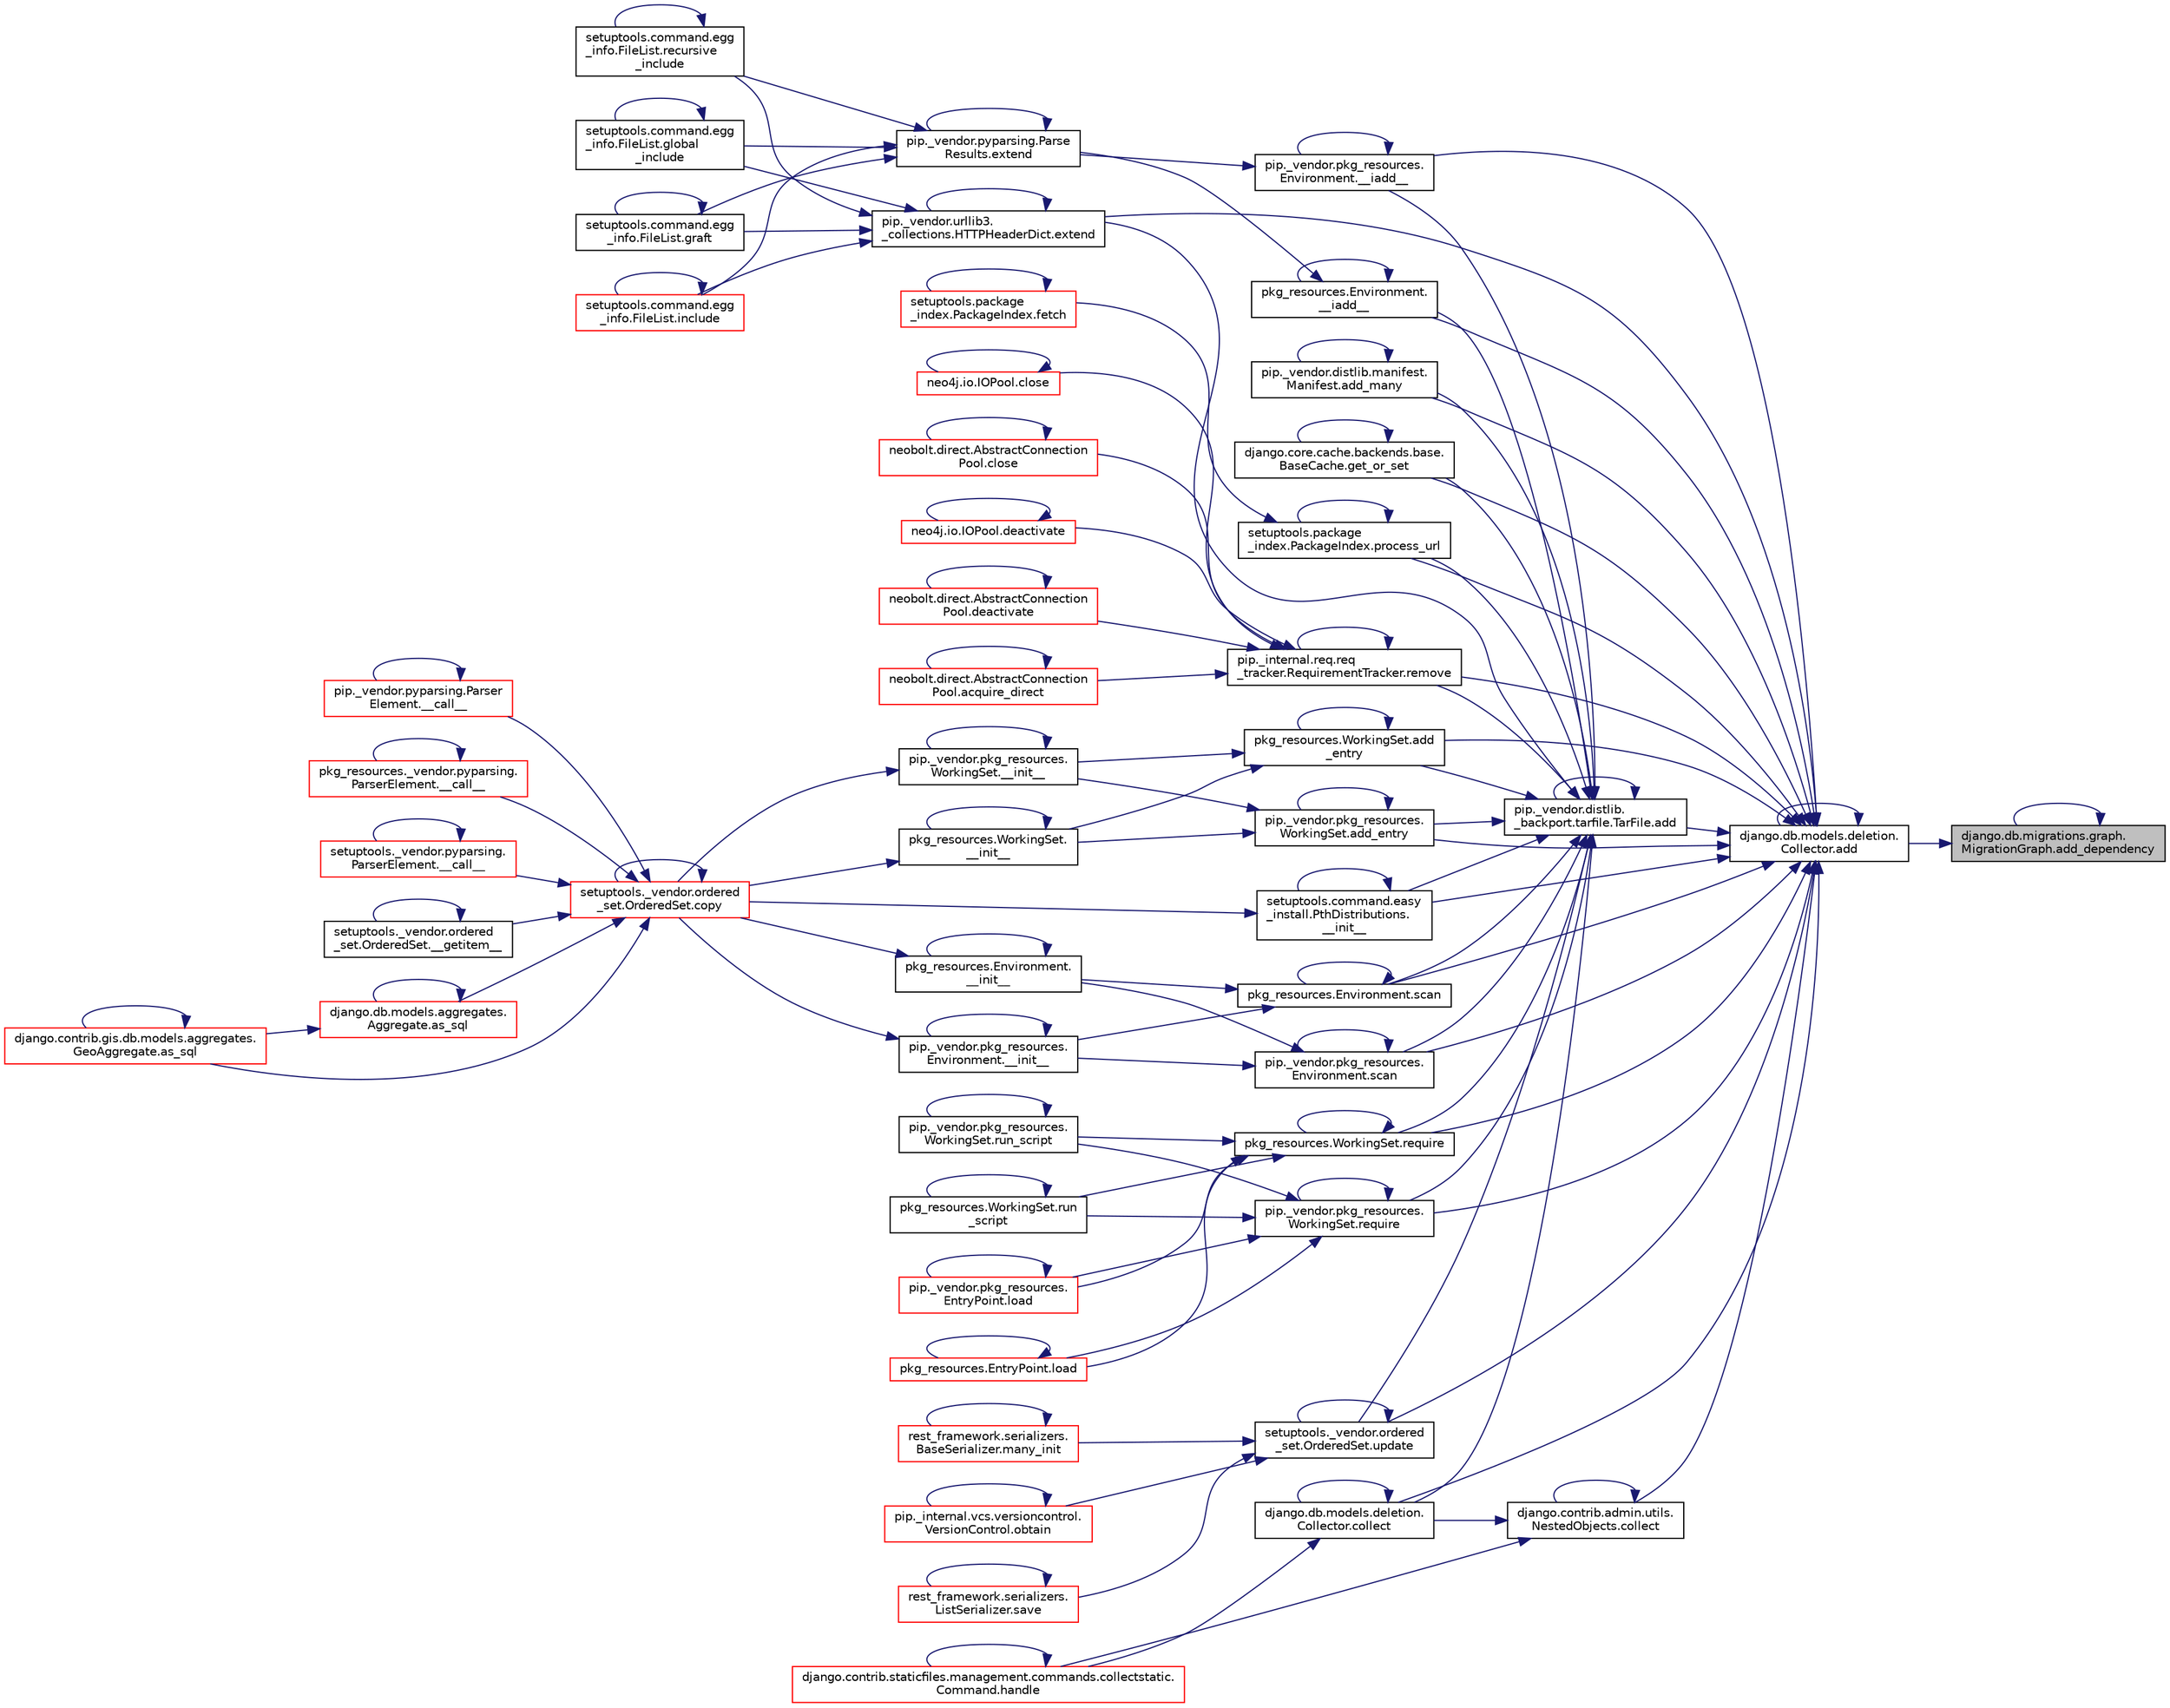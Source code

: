 digraph "django.db.migrations.graph.MigrationGraph.add_dependency"
{
 // LATEX_PDF_SIZE
  edge [fontname="Helvetica",fontsize="10",labelfontname="Helvetica",labelfontsize="10"];
  node [fontname="Helvetica",fontsize="10",shape=record];
  rankdir="RL";
  Node1 [label="django.db.migrations.graph.\lMigrationGraph.add_dependency",height=0.2,width=0.4,color="black", fillcolor="grey75", style="filled", fontcolor="black",tooltip=" "];
  Node1 -> Node2 [dir="back",color="midnightblue",fontsize="10",style="solid",fontname="Helvetica"];
  Node2 [label="django.db.models.deletion.\lCollector.add",height=0.2,width=0.4,color="black", fillcolor="white", style="filled",URL="$d8/dc4/classdjango_1_1db_1_1models_1_1deletion_1_1_collector.html#a2e66eee1ed9ec529113eef52ba355012",tooltip=" "];
  Node2 -> Node3 [dir="back",color="midnightblue",fontsize="10",style="solid",fontname="Helvetica"];
  Node3 [label="pip._vendor.pkg_resources.\lEnvironment.__iadd__",height=0.2,width=0.4,color="black", fillcolor="white", style="filled",URL="$de/d79/classpip_1_1__vendor_1_1pkg__resources_1_1_environment.html#ad026f479ac7031c92cf7cec14cef654f",tooltip=" "];
  Node3 -> Node3 [dir="back",color="midnightblue",fontsize="10",style="solid",fontname="Helvetica"];
  Node3 -> Node4 [dir="back",color="midnightblue",fontsize="10",style="solid",fontname="Helvetica"];
  Node4 [label="pip._vendor.pyparsing.Parse\lResults.extend",height=0.2,width=0.4,color="black", fillcolor="white", style="filled",URL="$d3/d5b/classpip_1_1__vendor_1_1pyparsing_1_1_parse_results.html#acd6c647ae66379e661f5c348d714e0e9",tooltip=" "];
  Node4 -> Node4 [dir="back",color="midnightblue",fontsize="10",style="solid",fontname="Helvetica"];
  Node4 -> Node5 [dir="back",color="midnightblue",fontsize="10",style="solid",fontname="Helvetica"];
  Node5 [label="setuptools.command.egg\l_info.FileList.global\l_include",height=0.2,width=0.4,color="black", fillcolor="white", style="filled",URL="$d1/df1/classsetuptools_1_1command_1_1egg__info_1_1_file_list.html#a37479fbd5d06a6abedea2c8914754735",tooltip=" "];
  Node5 -> Node5 [dir="back",color="midnightblue",fontsize="10",style="solid",fontname="Helvetica"];
  Node4 -> Node6 [dir="back",color="midnightblue",fontsize="10",style="solid",fontname="Helvetica"];
  Node6 [label="setuptools.command.egg\l_info.FileList.graft",height=0.2,width=0.4,color="black", fillcolor="white", style="filled",URL="$d1/df1/classsetuptools_1_1command_1_1egg__info_1_1_file_list.html#a3a7407577c491ca328677532b0a67264",tooltip=" "];
  Node6 -> Node6 [dir="back",color="midnightblue",fontsize="10",style="solid",fontname="Helvetica"];
  Node4 -> Node7 [dir="back",color="midnightblue",fontsize="10",style="solid",fontname="Helvetica"];
  Node7 [label="setuptools.command.egg\l_info.FileList.include",height=0.2,width=0.4,color="red", fillcolor="white", style="filled",URL="$d1/df1/classsetuptools_1_1command_1_1egg__info_1_1_file_list.html#ae1210c8390f0b9722db42fb320e1eb05",tooltip=" "];
  Node7 -> Node7 [dir="back",color="midnightblue",fontsize="10",style="solid",fontname="Helvetica"];
  Node4 -> Node9 [dir="back",color="midnightblue",fontsize="10",style="solid",fontname="Helvetica"];
  Node9 [label="setuptools.command.egg\l_info.FileList.recursive\l_include",height=0.2,width=0.4,color="black", fillcolor="white", style="filled",URL="$d1/df1/classsetuptools_1_1command_1_1egg__info_1_1_file_list.html#a287e9bf1901bbc7fe07e6018227e8493",tooltip=" "];
  Node9 -> Node9 [dir="back",color="midnightblue",fontsize="10",style="solid",fontname="Helvetica"];
  Node2 -> Node10 [dir="back",color="midnightblue",fontsize="10",style="solid",fontname="Helvetica"];
  Node10 [label="pkg_resources.Environment.\l__iadd__",height=0.2,width=0.4,color="black", fillcolor="white", style="filled",URL="$dd/d81/classpkg__resources_1_1_environment.html#ac8fc54442fe5e9c647b57320e7ccf78a",tooltip=" "];
  Node10 -> Node10 [dir="back",color="midnightblue",fontsize="10",style="solid",fontname="Helvetica"];
  Node10 -> Node4 [dir="back",color="midnightblue",fontsize="10",style="solid",fontname="Helvetica"];
  Node2 -> Node11 [dir="back",color="midnightblue",fontsize="10",style="solid",fontname="Helvetica"];
  Node11 [label="setuptools.command.easy\l_install.PthDistributions.\l__init__",height=0.2,width=0.4,color="black", fillcolor="white", style="filled",URL="$d2/d49/classsetuptools_1_1command_1_1easy__install_1_1_pth_distributions.html#a1ca1a1ca566543e0e54d7ae015a16dc5",tooltip=" "];
  Node11 -> Node11 [dir="back",color="midnightblue",fontsize="10",style="solid",fontname="Helvetica"];
  Node11 -> Node12 [dir="back",color="midnightblue",fontsize="10",style="solid",fontname="Helvetica"];
  Node12 [label="setuptools._vendor.ordered\l_set.OrderedSet.copy",height=0.2,width=0.4,color="red", fillcolor="white", style="filled",URL="$d0/d40/classsetuptools_1_1__vendor_1_1ordered__set_1_1_ordered_set.html#a84224c403039b9dac5d2794d85073053",tooltip=" "];
  Node12 -> Node13 [dir="back",color="midnightblue",fontsize="10",style="solid",fontname="Helvetica"];
  Node13 [label="pip._vendor.pyparsing.Parser\lElement.__call__",height=0.2,width=0.4,color="red", fillcolor="white", style="filled",URL="$df/d7f/classpip_1_1__vendor_1_1pyparsing_1_1_parser_element.html#ae345dfb10ea6a1e9c77120e86129ab16",tooltip=" "];
  Node13 -> Node13 [dir="back",color="midnightblue",fontsize="10",style="solid",fontname="Helvetica"];
  Node12 -> Node16 [dir="back",color="midnightblue",fontsize="10",style="solid",fontname="Helvetica"];
  Node16 [label="pkg_resources._vendor.pyparsing.\lParserElement.__call__",height=0.2,width=0.4,color="red", fillcolor="white", style="filled",URL="$de/df0/classpkg__resources_1_1__vendor_1_1pyparsing_1_1_parser_element.html#a43d9a7e720d29a80c49f63998712c9a5",tooltip=" "];
  Node16 -> Node16 [dir="back",color="midnightblue",fontsize="10",style="solid",fontname="Helvetica"];
  Node12 -> Node17 [dir="back",color="midnightblue",fontsize="10",style="solid",fontname="Helvetica"];
  Node17 [label="setuptools._vendor.pyparsing.\lParserElement.__call__",height=0.2,width=0.4,color="red", fillcolor="white", style="filled",URL="$d9/d25/classsetuptools_1_1__vendor_1_1pyparsing_1_1_parser_element.html#a7f154aa4d9339f88d2306325bf99b953",tooltip=" "];
  Node17 -> Node17 [dir="back",color="midnightblue",fontsize="10",style="solid",fontname="Helvetica"];
  Node12 -> Node18 [dir="back",color="midnightblue",fontsize="10",style="solid",fontname="Helvetica"];
  Node18 [label="setuptools._vendor.ordered\l_set.OrderedSet.__getitem__",height=0.2,width=0.4,color="black", fillcolor="white", style="filled",URL="$d0/d40/classsetuptools_1_1__vendor_1_1ordered__set_1_1_ordered_set.html#afa5d263824cc35374a0cf762672f68ae",tooltip=" "];
  Node18 -> Node18 [dir="back",color="midnightblue",fontsize="10",style="solid",fontname="Helvetica"];
  Node12 -> Node19 [dir="back",color="midnightblue",fontsize="10",style="solid",fontname="Helvetica"];
  Node19 [label="django.db.models.aggregates.\lAggregate.as_sql",height=0.2,width=0.4,color="red", fillcolor="white", style="filled",URL="$d7/d0c/classdjango_1_1db_1_1models_1_1aggregates_1_1_aggregate.html#a86af10d7994d4f7a535cb7476201db71",tooltip=" "];
  Node19 -> Node19 [dir="back",color="midnightblue",fontsize="10",style="solid",fontname="Helvetica"];
  Node19 -> Node22 [dir="back",color="midnightblue",fontsize="10",style="solid",fontname="Helvetica"];
  Node22 [label="django.contrib.gis.db.models.aggregates.\lGeoAggregate.as_sql",height=0.2,width=0.4,color="red", fillcolor="white", style="filled",URL="$df/dbe/classdjango_1_1contrib_1_1gis_1_1db_1_1models_1_1aggregates_1_1_geo_aggregate.html#a129bfb83cb8d965d40be63e974594fa7",tooltip=" "];
  Node22 -> Node22 [dir="back",color="midnightblue",fontsize="10",style="solid",fontname="Helvetica"];
  Node12 -> Node22 [dir="back",color="midnightblue",fontsize="10",style="solid",fontname="Helvetica"];
  Node12 -> Node12 [dir="back",color="midnightblue",fontsize="10",style="solid",fontname="Helvetica"];
  Node2 -> Node66 [dir="back",color="midnightblue",fontsize="10",style="solid",fontname="Helvetica"];
  Node66 [label="pip._vendor.distlib.\l_backport.tarfile.TarFile.add",height=0.2,width=0.4,color="black", fillcolor="white", style="filled",URL="$d7/d1d/classpip_1_1__vendor_1_1distlib_1_1__backport_1_1tarfile_1_1_tar_file.html#a79067a66314d66032cb43144c54355a2",tooltip=" "];
  Node66 -> Node3 [dir="back",color="midnightblue",fontsize="10",style="solid",fontname="Helvetica"];
  Node66 -> Node10 [dir="back",color="midnightblue",fontsize="10",style="solid",fontname="Helvetica"];
  Node66 -> Node11 [dir="back",color="midnightblue",fontsize="10",style="solid",fontname="Helvetica"];
  Node66 -> Node66 [dir="back",color="midnightblue",fontsize="10",style="solid",fontname="Helvetica"];
  Node66 -> Node67 [dir="back",color="midnightblue",fontsize="10",style="solid",fontname="Helvetica"];
  Node67 [label="pip._vendor.pkg_resources.\lWorkingSet.add_entry",height=0.2,width=0.4,color="black", fillcolor="white", style="filled",URL="$da/d4f/classpip_1_1__vendor_1_1pkg__resources_1_1_working_set.html#a10dbfcb72bfdc7c7b16d764c7002a87d",tooltip=" "];
  Node67 -> Node68 [dir="back",color="midnightblue",fontsize="10",style="solid",fontname="Helvetica"];
  Node68 [label="pip._vendor.pkg_resources.\lWorkingSet.__init__",height=0.2,width=0.4,color="black", fillcolor="white", style="filled",URL="$da/d4f/classpip_1_1__vendor_1_1pkg__resources_1_1_working_set.html#aee67aa919c47a87f7c44fa8c53513388",tooltip=" "];
  Node68 -> Node68 [dir="back",color="midnightblue",fontsize="10",style="solid",fontname="Helvetica"];
  Node68 -> Node12 [dir="back",color="midnightblue",fontsize="10",style="solid",fontname="Helvetica"];
  Node67 -> Node69 [dir="back",color="midnightblue",fontsize="10",style="solid",fontname="Helvetica"];
  Node69 [label="pkg_resources.WorkingSet.\l__init__",height=0.2,width=0.4,color="black", fillcolor="white", style="filled",URL="$d5/d96/classpkg__resources_1_1_working_set.html#a88df1aa3c1781fcb4576a56854bab8da",tooltip=" "];
  Node69 -> Node69 [dir="back",color="midnightblue",fontsize="10",style="solid",fontname="Helvetica"];
  Node69 -> Node12 [dir="back",color="midnightblue",fontsize="10",style="solid",fontname="Helvetica"];
  Node67 -> Node67 [dir="back",color="midnightblue",fontsize="10",style="solid",fontname="Helvetica"];
  Node66 -> Node70 [dir="back",color="midnightblue",fontsize="10",style="solid",fontname="Helvetica"];
  Node70 [label="pkg_resources.WorkingSet.add\l_entry",height=0.2,width=0.4,color="black", fillcolor="white", style="filled",URL="$d5/d96/classpkg__resources_1_1_working_set.html#aed20abcb6a85cdc25dff1686ad480958",tooltip=" "];
  Node70 -> Node68 [dir="back",color="midnightblue",fontsize="10",style="solid",fontname="Helvetica"];
  Node70 -> Node69 [dir="back",color="midnightblue",fontsize="10",style="solid",fontname="Helvetica"];
  Node70 -> Node70 [dir="back",color="midnightblue",fontsize="10",style="solid",fontname="Helvetica"];
  Node66 -> Node71 [dir="back",color="midnightblue",fontsize="10",style="solid",fontname="Helvetica"];
  Node71 [label="pip._vendor.distlib.manifest.\lManifest.add_many",height=0.2,width=0.4,color="black", fillcolor="white", style="filled",URL="$d2/d05/classpip_1_1__vendor_1_1distlib_1_1manifest_1_1_manifest.html#aa18ac58e0425c6d4de8ac182a52145fe",tooltip=" "];
  Node71 -> Node71 [dir="back",color="midnightblue",fontsize="10",style="solid",fontname="Helvetica"];
  Node66 -> Node37 [dir="back",color="midnightblue",fontsize="10",style="solid",fontname="Helvetica"];
  Node37 [label="django.db.models.deletion.\lCollector.collect",height=0.2,width=0.4,color="black", fillcolor="white", style="filled",URL="$d8/dc4/classdjango_1_1db_1_1models_1_1deletion_1_1_collector.html#a44e7793473ae99b03633319af84ad54a",tooltip=" "];
  Node37 -> Node37 [dir="back",color="midnightblue",fontsize="10",style="solid",fontname="Helvetica"];
  Node37 -> Node38 [dir="back",color="midnightblue",fontsize="10",style="solid",fontname="Helvetica"];
  Node38 [label="django.contrib.staticfiles.management.commands.collectstatic.\lCommand.handle",height=0.2,width=0.4,color="red", fillcolor="white", style="filled",URL="$d8/df6/classdjango_1_1contrib_1_1staticfiles_1_1management_1_1commands_1_1collectstatic_1_1_command.html#a13878bded4ab6e437894a5f2ea36adb5",tooltip=" "];
  Node38 -> Node38 [dir="back",color="midnightblue",fontsize="10",style="solid",fontname="Helvetica"];
  Node66 -> Node72 [dir="back",color="midnightblue",fontsize="10",style="solid",fontname="Helvetica"];
  Node72 [label="pip._vendor.urllib3.\l_collections.HTTPHeaderDict.extend",height=0.2,width=0.4,color="black", fillcolor="white", style="filled",URL="$d8/dc7/classpip_1_1__vendor_1_1urllib3_1_1__collections_1_1_h_t_t_p_header_dict.html#a04ea7ef53fe3916a040ec0e8cacc6581",tooltip=" "];
  Node72 -> Node72 [dir="back",color="midnightblue",fontsize="10",style="solid",fontname="Helvetica"];
  Node72 -> Node5 [dir="back",color="midnightblue",fontsize="10",style="solid",fontname="Helvetica"];
  Node72 -> Node6 [dir="back",color="midnightblue",fontsize="10",style="solid",fontname="Helvetica"];
  Node72 -> Node7 [dir="back",color="midnightblue",fontsize="10",style="solid",fontname="Helvetica"];
  Node72 -> Node9 [dir="back",color="midnightblue",fontsize="10",style="solid",fontname="Helvetica"];
  Node66 -> Node73 [dir="back",color="midnightblue",fontsize="10",style="solid",fontname="Helvetica"];
  Node73 [label="django.core.cache.backends.base.\lBaseCache.get_or_set",height=0.2,width=0.4,color="black", fillcolor="white", style="filled",URL="$d0/d87/classdjango_1_1core_1_1cache_1_1backends_1_1base_1_1_base_cache.html#ab8fb6d32aa82d027f181414df0f562b3",tooltip=" "];
  Node73 -> Node73 [dir="back",color="midnightblue",fontsize="10",style="solid",fontname="Helvetica"];
  Node66 -> Node74 [dir="back",color="midnightblue",fontsize="10",style="solid",fontname="Helvetica"];
  Node74 [label="setuptools.package\l_index.PackageIndex.process_url",height=0.2,width=0.4,color="black", fillcolor="white", style="filled",URL="$d4/dea/classsetuptools_1_1package__index_1_1_package_index.html#a537fc87df159c2474b7fa0ccac56513d",tooltip=" "];
  Node74 -> Node75 [dir="back",color="midnightblue",fontsize="10",style="solid",fontname="Helvetica"];
  Node75 [label="setuptools.package\l_index.PackageIndex.fetch",height=0.2,width=0.4,color="red", fillcolor="white", style="filled",URL="$d4/dea/classsetuptools_1_1package__index_1_1_package_index.html#a4fa8a0112703f75c6af17996ce6eb66e",tooltip=" "];
  Node75 -> Node75 [dir="back",color="midnightblue",fontsize="10",style="solid",fontname="Helvetica"];
  Node74 -> Node74 [dir="back",color="midnightblue",fontsize="10",style="solid",fontname="Helvetica"];
  Node66 -> Node84 [dir="back",color="midnightblue",fontsize="10",style="solid",fontname="Helvetica"];
  Node84 [label="pip._internal.req.req\l_tracker.RequirementTracker.remove",height=0.2,width=0.4,color="black", fillcolor="white", style="filled",URL="$da/d8b/classpip_1_1__internal_1_1req_1_1req__tracker_1_1_requirement_tracker.html#a2b63d916ecf3d02c4eb7339df7d2dc3f",tooltip=" "];
  Node84 -> Node85 [dir="back",color="midnightblue",fontsize="10",style="solid",fontname="Helvetica"];
  Node85 [label="neobolt.direct.AbstractConnection\lPool.acquire_direct",height=0.2,width=0.4,color="red", fillcolor="white", style="filled",URL="$dd/dec/classneobolt_1_1direct_1_1_abstract_connection_pool.html#a0668c26232adf50591c8b4cfbf0a646f",tooltip=" "];
  Node85 -> Node85 [dir="back",color="midnightblue",fontsize="10",style="solid",fontname="Helvetica"];
  Node84 -> Node97 [dir="back",color="midnightblue",fontsize="10",style="solid",fontname="Helvetica"];
  Node97 [label="neo4j.io.IOPool.close",height=0.2,width=0.4,color="red", fillcolor="white", style="filled",URL="$df/daf/classneo4j_1_1io_1_1_i_o_pool.html#a100def1e1c216546d86c2d2c61c79dc9",tooltip=" "];
  Node97 -> Node97 [dir="back",color="midnightblue",fontsize="10",style="solid",fontname="Helvetica"];
  Node84 -> Node627 [dir="back",color="midnightblue",fontsize="10",style="solid",fontname="Helvetica"];
  Node627 [label="neobolt.direct.AbstractConnection\lPool.close",height=0.2,width=0.4,color="red", fillcolor="white", style="filled",URL="$dd/dec/classneobolt_1_1direct_1_1_abstract_connection_pool.html#a0469a6a947b4242c95d0341ef9fd48ba",tooltip=" "];
  Node627 -> Node627 [dir="back",color="midnightblue",fontsize="10",style="solid",fontname="Helvetica"];
  Node84 -> Node628 [dir="back",color="midnightblue",fontsize="10",style="solid",fontname="Helvetica"];
  Node628 [label="neo4j.io.IOPool.deactivate",height=0.2,width=0.4,color="red", fillcolor="white", style="filled",URL="$df/daf/classneo4j_1_1io_1_1_i_o_pool.html#a428e81241bb2f70df6f3b551ba4717f1",tooltip=" "];
  Node628 -> Node628 [dir="back",color="midnightblue",fontsize="10",style="solid",fontname="Helvetica"];
  Node84 -> Node631 [dir="back",color="midnightblue",fontsize="10",style="solid",fontname="Helvetica"];
  Node631 [label="neobolt.direct.AbstractConnection\lPool.deactivate",height=0.2,width=0.4,color="red", fillcolor="white", style="filled",URL="$dd/dec/classneobolt_1_1direct_1_1_abstract_connection_pool.html#a8c0b47750e271292ebfe7e09bab92ae7",tooltip=" "];
  Node631 -> Node631 [dir="back",color="midnightblue",fontsize="10",style="solid",fontname="Helvetica"];
  Node84 -> Node84 [dir="back",color="midnightblue",fontsize="10",style="solid",fontname="Helvetica"];
  Node66 -> Node211 [dir="back",color="midnightblue",fontsize="10",style="solid",fontname="Helvetica"];
  Node211 [label="pip._vendor.pkg_resources.\lWorkingSet.require",height=0.2,width=0.4,color="black", fillcolor="white", style="filled",URL="$da/d4f/classpip_1_1__vendor_1_1pkg__resources_1_1_working_set.html#a3e06498f30579d47e25fffe036206a80",tooltip=" "];
  Node211 -> Node212 [dir="back",color="midnightblue",fontsize="10",style="solid",fontname="Helvetica"];
  Node212 [label="pip._vendor.pkg_resources.\lEntryPoint.load",height=0.2,width=0.4,color="red", fillcolor="white", style="filled",URL="$dc/d51/classpip_1_1__vendor_1_1pkg__resources_1_1_entry_point.html#a1dc35c835e4f04102cf03311a85282cf",tooltip=" "];
  Node212 -> Node212 [dir="back",color="midnightblue",fontsize="10",style="solid",fontname="Helvetica"];
  Node211 -> Node214 [dir="back",color="midnightblue",fontsize="10",style="solid",fontname="Helvetica"];
  Node214 [label="pkg_resources.EntryPoint.load",height=0.2,width=0.4,color="red", fillcolor="white", style="filled",URL="$de/dfa/classpkg__resources_1_1_entry_point.html#aca40d6504feabd38a326c0d6f51ecb6a",tooltip=" "];
  Node214 -> Node214 [dir="back",color="midnightblue",fontsize="10",style="solid",fontname="Helvetica"];
  Node211 -> Node211 [dir="back",color="midnightblue",fontsize="10",style="solid",fontname="Helvetica"];
  Node211 -> Node215 [dir="back",color="midnightblue",fontsize="10",style="solid",fontname="Helvetica"];
  Node215 [label="pip._vendor.pkg_resources.\lWorkingSet.run_script",height=0.2,width=0.4,color="black", fillcolor="white", style="filled",URL="$da/d4f/classpip_1_1__vendor_1_1pkg__resources_1_1_working_set.html#a64f8503c4eb0c05db9faf1bc62c1a21f",tooltip=" "];
  Node215 -> Node215 [dir="back",color="midnightblue",fontsize="10",style="solid",fontname="Helvetica"];
  Node211 -> Node216 [dir="back",color="midnightblue",fontsize="10",style="solid",fontname="Helvetica"];
  Node216 [label="pkg_resources.WorkingSet.run\l_script",height=0.2,width=0.4,color="black", fillcolor="white", style="filled",URL="$d5/d96/classpkg__resources_1_1_working_set.html#ab2b93a4b8818042f319d7f9d7d2884bf",tooltip=" "];
  Node216 -> Node216 [dir="back",color="midnightblue",fontsize="10",style="solid",fontname="Helvetica"];
  Node66 -> Node217 [dir="back",color="midnightblue",fontsize="10",style="solid",fontname="Helvetica"];
  Node217 [label="pkg_resources.WorkingSet.require",height=0.2,width=0.4,color="black", fillcolor="white", style="filled",URL="$d5/d96/classpkg__resources_1_1_working_set.html#a335262cb577b8fa37a8fa92cff024cf9",tooltip=" "];
  Node217 -> Node212 [dir="back",color="midnightblue",fontsize="10",style="solid",fontname="Helvetica"];
  Node217 -> Node214 [dir="back",color="midnightblue",fontsize="10",style="solid",fontname="Helvetica"];
  Node217 -> Node217 [dir="back",color="midnightblue",fontsize="10",style="solid",fontname="Helvetica"];
  Node217 -> Node215 [dir="back",color="midnightblue",fontsize="10",style="solid",fontname="Helvetica"];
  Node217 -> Node216 [dir="back",color="midnightblue",fontsize="10",style="solid",fontname="Helvetica"];
  Node66 -> Node218 [dir="back",color="midnightblue",fontsize="10",style="solid",fontname="Helvetica"];
  Node218 [label="pip._vendor.pkg_resources.\lEnvironment.scan",height=0.2,width=0.4,color="black", fillcolor="white", style="filled",URL="$de/d79/classpip_1_1__vendor_1_1pkg__resources_1_1_environment.html#ab899471d6564a9869592df78700a24f1",tooltip=" "];
  Node218 -> Node219 [dir="back",color="midnightblue",fontsize="10",style="solid",fontname="Helvetica"];
  Node219 [label="pip._vendor.pkg_resources.\lEnvironment.__init__",height=0.2,width=0.4,color="black", fillcolor="white", style="filled",URL="$de/d79/classpip_1_1__vendor_1_1pkg__resources_1_1_environment.html#af54e9c1ac5e8f1e0bcfbbe6d3d5c2993",tooltip=" "];
  Node219 -> Node219 [dir="back",color="midnightblue",fontsize="10",style="solid",fontname="Helvetica"];
  Node219 -> Node12 [dir="back",color="midnightblue",fontsize="10",style="solid",fontname="Helvetica"];
  Node218 -> Node220 [dir="back",color="midnightblue",fontsize="10",style="solid",fontname="Helvetica"];
  Node220 [label="pkg_resources.Environment.\l__init__",height=0.2,width=0.4,color="black", fillcolor="white", style="filled",URL="$dd/d81/classpkg__resources_1_1_environment.html#ac17977fcfff1f90f694316f938090eb2",tooltip=" "];
  Node220 -> Node220 [dir="back",color="midnightblue",fontsize="10",style="solid",fontname="Helvetica"];
  Node220 -> Node12 [dir="back",color="midnightblue",fontsize="10",style="solid",fontname="Helvetica"];
  Node218 -> Node218 [dir="back",color="midnightblue",fontsize="10",style="solid",fontname="Helvetica"];
  Node66 -> Node221 [dir="back",color="midnightblue",fontsize="10",style="solid",fontname="Helvetica"];
  Node221 [label="pkg_resources.Environment.scan",height=0.2,width=0.4,color="black", fillcolor="white", style="filled",URL="$dd/d81/classpkg__resources_1_1_environment.html#a2dd1caa73a329d4c50b0ab9fdec9c1d4",tooltip=" "];
  Node221 -> Node219 [dir="back",color="midnightblue",fontsize="10",style="solid",fontname="Helvetica"];
  Node221 -> Node220 [dir="back",color="midnightblue",fontsize="10",style="solid",fontname="Helvetica"];
  Node221 -> Node221 [dir="back",color="midnightblue",fontsize="10",style="solid",fontname="Helvetica"];
  Node66 -> Node222 [dir="back",color="midnightblue",fontsize="10",style="solid",fontname="Helvetica"];
  Node222 [label="setuptools._vendor.ordered\l_set.OrderedSet.update",height=0.2,width=0.4,color="black", fillcolor="white", style="filled",URL="$d0/d40/classsetuptools_1_1__vendor_1_1ordered__set_1_1_ordered_set.html#a464866fb08988f25948761c50a438435",tooltip=" "];
  Node222 -> Node171 [dir="back",color="midnightblue",fontsize="10",style="solid",fontname="Helvetica"];
  Node171 [label="rest_framework.serializers.\lBaseSerializer.many_init",height=0.2,width=0.4,color="red", fillcolor="white", style="filled",URL="$d9/de7/classrest__framework_1_1serializers_1_1_base_serializer.html#aa66062b6866b3306c40d310e19b25971",tooltip=" "];
  Node171 -> Node171 [dir="back",color="midnightblue",fontsize="10",style="solid",fontname="Helvetica"];
  Node222 -> Node223 [dir="back",color="midnightblue",fontsize="10",style="solid",fontname="Helvetica"];
  Node223 [label="pip._internal.vcs.versioncontrol.\lVersionControl.obtain",height=0.2,width=0.4,color="red", fillcolor="white", style="filled",URL="$d0/db7/classpip_1_1__internal_1_1vcs_1_1versioncontrol_1_1_version_control.html#a6cd1dc22e3948b839e553cefb9e56c18",tooltip=" "];
  Node223 -> Node223 [dir="back",color="midnightblue",fontsize="10",style="solid",fontname="Helvetica"];
  Node222 -> Node229 [dir="back",color="midnightblue",fontsize="10",style="solid",fontname="Helvetica"];
  Node229 [label="rest_framework.serializers.\lListSerializer.save",height=0.2,width=0.4,color="red", fillcolor="white", style="filled",URL="$d9/dee/classrest__framework_1_1serializers_1_1_list_serializer.html#aae894406720700029ad7bfd9accd04dc",tooltip=" "];
  Node229 -> Node229 [dir="back",color="midnightblue",fontsize="10",style="solid",fontname="Helvetica"];
  Node222 -> Node222 [dir="back",color="midnightblue",fontsize="10",style="solid",fontname="Helvetica"];
  Node2 -> Node2 [dir="back",color="midnightblue",fontsize="10",style="solid",fontname="Helvetica"];
  Node2 -> Node67 [dir="back",color="midnightblue",fontsize="10",style="solid",fontname="Helvetica"];
  Node2 -> Node70 [dir="back",color="midnightblue",fontsize="10",style="solid",fontname="Helvetica"];
  Node2 -> Node71 [dir="back",color="midnightblue",fontsize="10",style="solid",fontname="Helvetica"];
  Node2 -> Node37 [dir="back",color="midnightblue",fontsize="10",style="solid",fontname="Helvetica"];
  Node2 -> Node676 [dir="back",color="midnightblue",fontsize="10",style="solid",fontname="Helvetica"];
  Node676 [label="django.contrib.admin.utils.\lNestedObjects.collect",height=0.2,width=0.4,color="black", fillcolor="white", style="filled",URL="$d6/dd0/classdjango_1_1contrib_1_1admin_1_1utils_1_1_nested_objects.html#a87761ffe68dfb052c3d2ac543a413110",tooltip=" "];
  Node676 -> Node37 [dir="back",color="midnightblue",fontsize="10",style="solid",fontname="Helvetica"];
  Node676 -> Node676 [dir="back",color="midnightblue",fontsize="10",style="solid",fontname="Helvetica"];
  Node676 -> Node38 [dir="back",color="midnightblue",fontsize="10",style="solid",fontname="Helvetica"];
  Node2 -> Node72 [dir="back",color="midnightblue",fontsize="10",style="solid",fontname="Helvetica"];
  Node2 -> Node73 [dir="back",color="midnightblue",fontsize="10",style="solid",fontname="Helvetica"];
  Node2 -> Node74 [dir="back",color="midnightblue",fontsize="10",style="solid",fontname="Helvetica"];
  Node2 -> Node84 [dir="back",color="midnightblue",fontsize="10",style="solid",fontname="Helvetica"];
  Node2 -> Node211 [dir="back",color="midnightblue",fontsize="10",style="solid",fontname="Helvetica"];
  Node2 -> Node217 [dir="back",color="midnightblue",fontsize="10",style="solid",fontname="Helvetica"];
  Node2 -> Node218 [dir="back",color="midnightblue",fontsize="10",style="solid",fontname="Helvetica"];
  Node2 -> Node221 [dir="back",color="midnightblue",fontsize="10",style="solid",fontname="Helvetica"];
  Node2 -> Node222 [dir="back",color="midnightblue",fontsize="10",style="solid",fontname="Helvetica"];
  Node1 -> Node1 [dir="back",color="midnightblue",fontsize="10",style="solid",fontname="Helvetica"];
}
